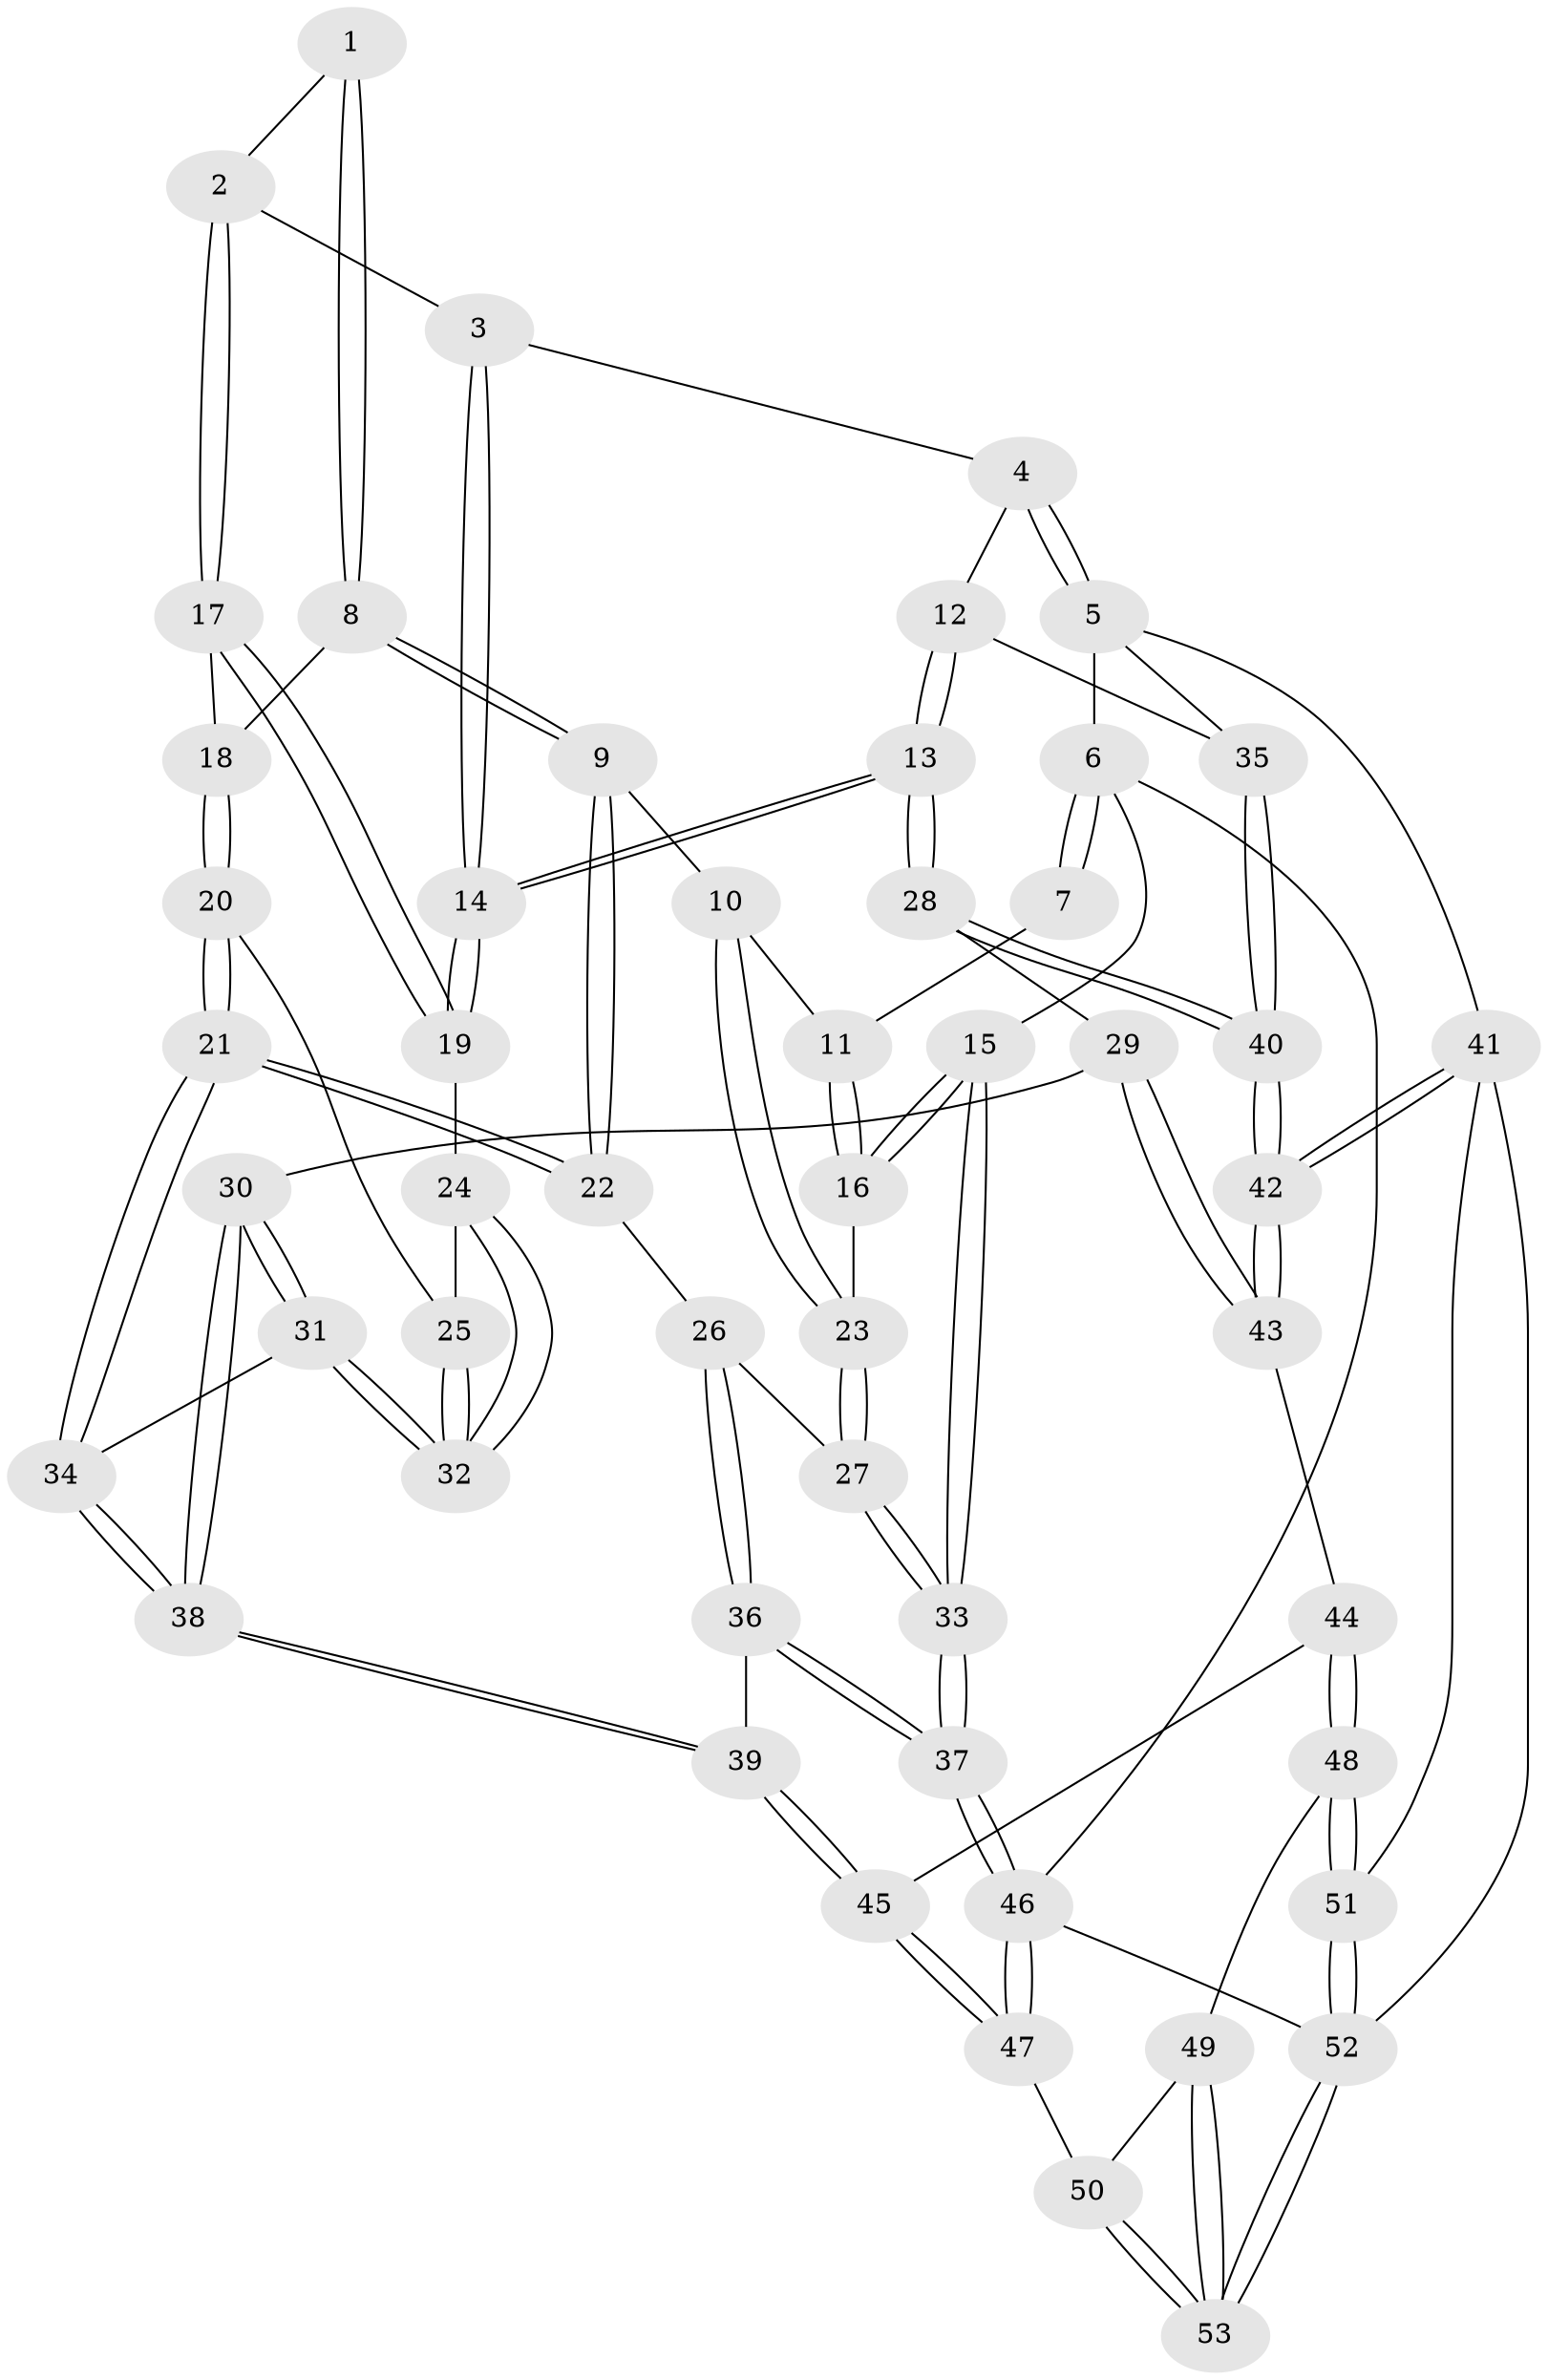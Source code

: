 // coarse degree distribution, {3: 0.13333333333333333, 4: 0.4666666666666667, 7: 0.03333333333333333, 6: 0.1, 5: 0.23333333333333334, 2: 0.03333333333333333}
// Generated by graph-tools (version 1.1) at 2025/42/03/06/25 10:42:33]
// undirected, 53 vertices, 129 edges
graph export_dot {
graph [start="1"]
  node [color=gray90,style=filled];
  1 [pos="+0.31617296517701665+0"];
  2 [pos="+0.536696755559958+0"];
  3 [pos="+0.7678299783556508+0"];
  4 [pos="+0.9598064424909861+0"];
  5 [pos="+1+0"];
  6 [pos="+0+0"];
  7 [pos="+0.1864536771858069+0"];
  8 [pos="+0.32919534995877375+0.11784419949392759"];
  9 [pos="+0.24232658058915466+0.13045362991813172"];
  10 [pos="+0.2135265683874079+0.10750692286251375"];
  11 [pos="+0.1676408782759309+0"];
  12 [pos="+0.8199833234361621+0.21046315547482536"];
  13 [pos="+0.7664768455127802+0.24296753993343326"];
  14 [pos="+0.7618706438048971+0.2359491571787744"];
  15 [pos="+0+0.17405844769360623"];
  16 [pos="+0.028954063846903296+0.11661674778300198"];
  17 [pos="+0.5309958935805593+0.04204897842550778"];
  18 [pos="+0.34540655197657566+0.12317075428052586"];
  19 [pos="+0.5404592252219468+0.06682538013775616"];
  20 [pos="+0.3738057982225901+0.2132771459989264"];
  21 [pos="+0.304379230545808+0.3058773534282137"];
  22 [pos="+0.24515816048789105+0.2745926809575211"];
  23 [pos="+0.10841628919155369+0.15874036640032713"];
  24 [pos="+0.527304939890466+0.10058280537656569"];
  25 [pos="+0.3954299396833157+0.2140685454726115"];
  26 [pos="+0.19051607775241908+0.28782709689595076"];
  27 [pos="+0.11596828597528715+0.23420369687698184"];
  28 [pos="+0.7592845321516465+0.2980474591413892"];
  29 [pos="+0.6590740089060703+0.3968403133106057"];
  30 [pos="+0.5759906255669863+0.3665383474097717"];
  31 [pos="+0.5116210407984396+0.3311666365144707"];
  32 [pos="+0.49829238080302873+0.28015650102683465"];
  33 [pos="+0+0.3893963889494072"];
  34 [pos="+0.34337024268592287+0.3738808881622289"];
  35 [pos="+1+0.038027847980248095"];
  36 [pos="+0.003048632841809682+0.5828052067450954"];
  37 [pos="+0+0.5904403315823225"];
  38 [pos="+0.2847565709157735+0.5984921743463789"];
  39 [pos="+0.2716835254441386+0.6344573611551564"];
  40 [pos="+1+0.5366374740485986"];
  41 [pos="+1+0.6459753864619537"];
  42 [pos="+1+0.6106954787108897"];
  43 [pos="+0.6445404707894759+0.6851569381355807"];
  44 [pos="+0.6415885074275411+0.6885225527254999"];
  45 [pos="+0.3253988592287823+0.6840925991291185"];
  46 [pos="+0+1"];
  47 [pos="+0.2682282613537547+1"];
  48 [pos="+0.6431993068455781+0.6966617642190559"];
  49 [pos="+0.6028724733257481+0.8266633275383134"];
  50 [pos="+0.39415799745047336+1"];
  51 [pos="+0.7973512072134895+0.9280165738643136"];
  52 [pos="+0.9150934809056411+1"];
  53 [pos="+0.6427119600833375+1"];
  1 -- 2;
  1 -- 8;
  1 -- 8;
  2 -- 3;
  2 -- 17;
  2 -- 17;
  3 -- 4;
  3 -- 14;
  3 -- 14;
  4 -- 5;
  4 -- 5;
  4 -- 12;
  5 -- 6;
  5 -- 35;
  5 -- 41;
  6 -- 7;
  6 -- 7;
  6 -- 15;
  6 -- 46;
  7 -- 11;
  8 -- 9;
  8 -- 9;
  8 -- 18;
  9 -- 10;
  9 -- 22;
  9 -- 22;
  10 -- 11;
  10 -- 23;
  10 -- 23;
  11 -- 16;
  11 -- 16;
  12 -- 13;
  12 -- 13;
  12 -- 35;
  13 -- 14;
  13 -- 14;
  13 -- 28;
  13 -- 28;
  14 -- 19;
  14 -- 19;
  15 -- 16;
  15 -- 16;
  15 -- 33;
  15 -- 33;
  16 -- 23;
  17 -- 18;
  17 -- 19;
  17 -- 19;
  18 -- 20;
  18 -- 20;
  19 -- 24;
  20 -- 21;
  20 -- 21;
  20 -- 25;
  21 -- 22;
  21 -- 22;
  21 -- 34;
  21 -- 34;
  22 -- 26;
  23 -- 27;
  23 -- 27;
  24 -- 25;
  24 -- 32;
  24 -- 32;
  25 -- 32;
  25 -- 32;
  26 -- 27;
  26 -- 36;
  26 -- 36;
  27 -- 33;
  27 -- 33;
  28 -- 29;
  28 -- 40;
  28 -- 40;
  29 -- 30;
  29 -- 43;
  29 -- 43;
  30 -- 31;
  30 -- 31;
  30 -- 38;
  30 -- 38;
  31 -- 32;
  31 -- 32;
  31 -- 34;
  33 -- 37;
  33 -- 37;
  34 -- 38;
  34 -- 38;
  35 -- 40;
  35 -- 40;
  36 -- 37;
  36 -- 37;
  36 -- 39;
  37 -- 46;
  37 -- 46;
  38 -- 39;
  38 -- 39;
  39 -- 45;
  39 -- 45;
  40 -- 42;
  40 -- 42;
  41 -- 42;
  41 -- 42;
  41 -- 51;
  41 -- 52;
  42 -- 43;
  42 -- 43;
  43 -- 44;
  44 -- 45;
  44 -- 48;
  44 -- 48;
  45 -- 47;
  45 -- 47;
  46 -- 47;
  46 -- 47;
  46 -- 52;
  47 -- 50;
  48 -- 49;
  48 -- 51;
  48 -- 51;
  49 -- 50;
  49 -- 53;
  49 -- 53;
  50 -- 53;
  50 -- 53;
  51 -- 52;
  51 -- 52;
  52 -- 53;
  52 -- 53;
}

